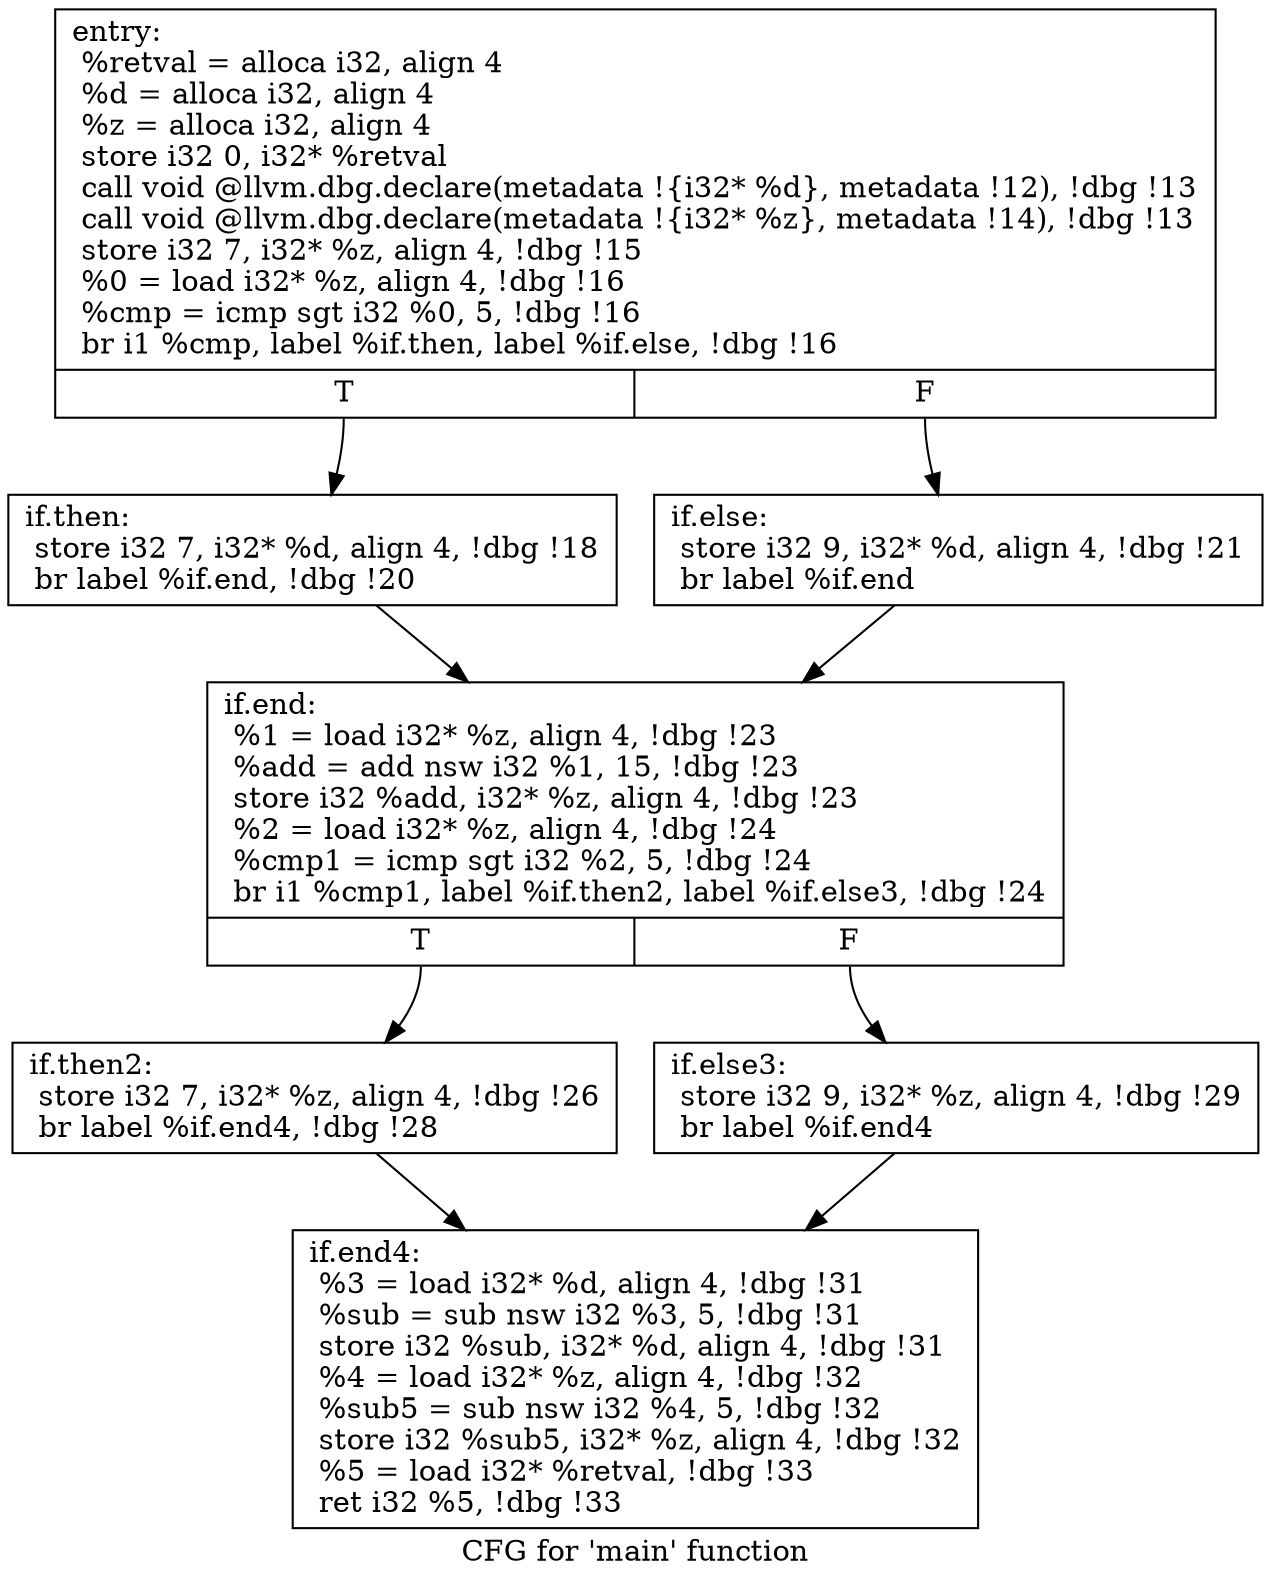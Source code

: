 digraph "CFG for 'main' function" {
	label="CFG for 'main' function";

	Node0x27f63e0 [shape=record,label="{entry:\l  %retval = alloca i32, align 4\l  %d = alloca i32, align 4\l  %z = alloca i32, align 4\l  store i32 0, i32* %retval\l  call void @llvm.dbg.declare(metadata !\{i32* %d\}, metadata !12), !dbg !13\l  call void @llvm.dbg.declare(metadata !\{i32* %z\}, metadata !14), !dbg !13\l  store i32 7, i32* %z, align 4, !dbg !15\l  %0 = load i32* %z, align 4, !dbg !16\l  %cmp = icmp sgt i32 %0, 5, !dbg !16\l  br i1 %cmp, label %if.then, label %if.else, !dbg !16\l|{<s0>T|<s1>F}}"];
	Node0x27f63e0:s0 -> Node0x27f17b0;
	Node0x27f63e0:s1 -> Node0x27f1810;
	Node0x27f17b0 [shape=record,label="{if.then:                                          \l  store i32 7, i32* %d, align 4, !dbg !18\l  br label %if.end, !dbg !20\l}"];
	Node0x27f17b0 -> Node0x27f1870;
	Node0x27f1810 [shape=record,label="{if.else:                                          \l  store i32 9, i32* %d, align 4, !dbg !21\l  br label %if.end\l}"];
	Node0x27f1810 -> Node0x27f1870;
	Node0x27f1870 [shape=record,label="{if.end:                                           \l  %1 = load i32* %z, align 4, !dbg !23\l  %add = add nsw i32 %1, 15, !dbg !23\l  store i32 %add, i32* %z, align 4, !dbg !23\l  %2 = load i32* %z, align 4, !dbg !24\l  %cmp1 = icmp sgt i32 %2, 5, !dbg !24\l  br i1 %cmp1, label %if.then2, label %if.else3, !dbg !24\l|{<s0>T|<s1>F}}"];
	Node0x27f1870:s0 -> Node0x27f18d0;
	Node0x27f1870:s1 -> Node0x27f1930;
	Node0x27f18d0 [shape=record,label="{if.then2:                                         \l  store i32 7, i32* %z, align 4, !dbg !26\l  br label %if.end4, !dbg !28\l}"];
	Node0x27f18d0 -> Node0x27f1990;
	Node0x27f1930 [shape=record,label="{if.else3:                                         \l  store i32 9, i32* %z, align 4, !dbg !29\l  br label %if.end4\l}"];
	Node0x27f1930 -> Node0x27f1990;
	Node0x27f1990 [shape=record,label="{if.end4:                                          \l  %3 = load i32* %d, align 4, !dbg !31\l  %sub = sub nsw i32 %3, 5, !dbg !31\l  store i32 %sub, i32* %d, align 4, !dbg !31\l  %4 = load i32* %z, align 4, !dbg !32\l  %sub5 = sub nsw i32 %4, 5, !dbg !32\l  store i32 %sub5, i32* %z, align 4, !dbg !32\l  %5 = load i32* %retval, !dbg !33\l  ret i32 %5, !dbg !33\l}"];
}
